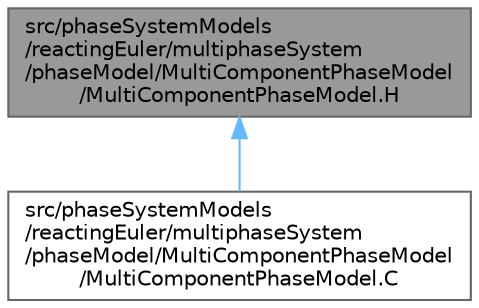 digraph "src/phaseSystemModels/reactingEuler/multiphaseSystem/phaseModel/MultiComponentPhaseModel/MultiComponentPhaseModel.H"
{
 // LATEX_PDF_SIZE
  bgcolor="transparent";
  edge [fontname=Helvetica,fontsize=10,labelfontname=Helvetica,labelfontsize=10];
  node [fontname=Helvetica,fontsize=10,shape=box,height=0.2,width=0.4];
  Node1 [id="Node000001",label="src/phaseSystemModels\l/reactingEuler/multiphaseSystem\l/phaseModel/MultiComponentPhaseModel\l/MultiComponentPhaseModel.H",height=0.2,width=0.4,color="gray40", fillcolor="grey60", style="filled", fontcolor="black",tooltip=" "];
  Node1 -> Node2 [id="edge1_Node000001_Node000002",dir="back",color="steelblue1",style="solid",tooltip=" "];
  Node2 [id="Node000002",label="src/phaseSystemModels\l/reactingEuler/multiphaseSystem\l/phaseModel/MultiComponentPhaseModel\l/MultiComponentPhaseModel.C",height=0.2,width=0.4,color="grey40", fillcolor="white", style="filled",URL="$reactingEuler_2multiphaseSystem_2phaseModel_2MultiComponentPhaseModel_2MultiComponentPhaseModel_8C.html",tooltip=" "];
}
